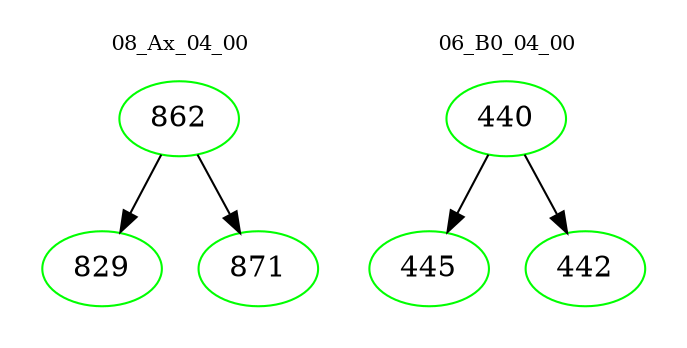 digraph{
subgraph cluster_0 {
color = white
label = "08_Ax_04_00";
fontsize=10;
T0_862 [label="862", color="green"]
T0_862 -> T0_829 [color="black"]
T0_829 [label="829", color="green"]
T0_862 -> T0_871 [color="black"]
T0_871 [label="871", color="green"]
}
subgraph cluster_1 {
color = white
label = "06_B0_04_00";
fontsize=10;
T1_440 [label="440", color="green"]
T1_440 -> T1_445 [color="black"]
T1_445 [label="445", color="green"]
T1_440 -> T1_442 [color="black"]
T1_442 [label="442", color="green"]
}
}
